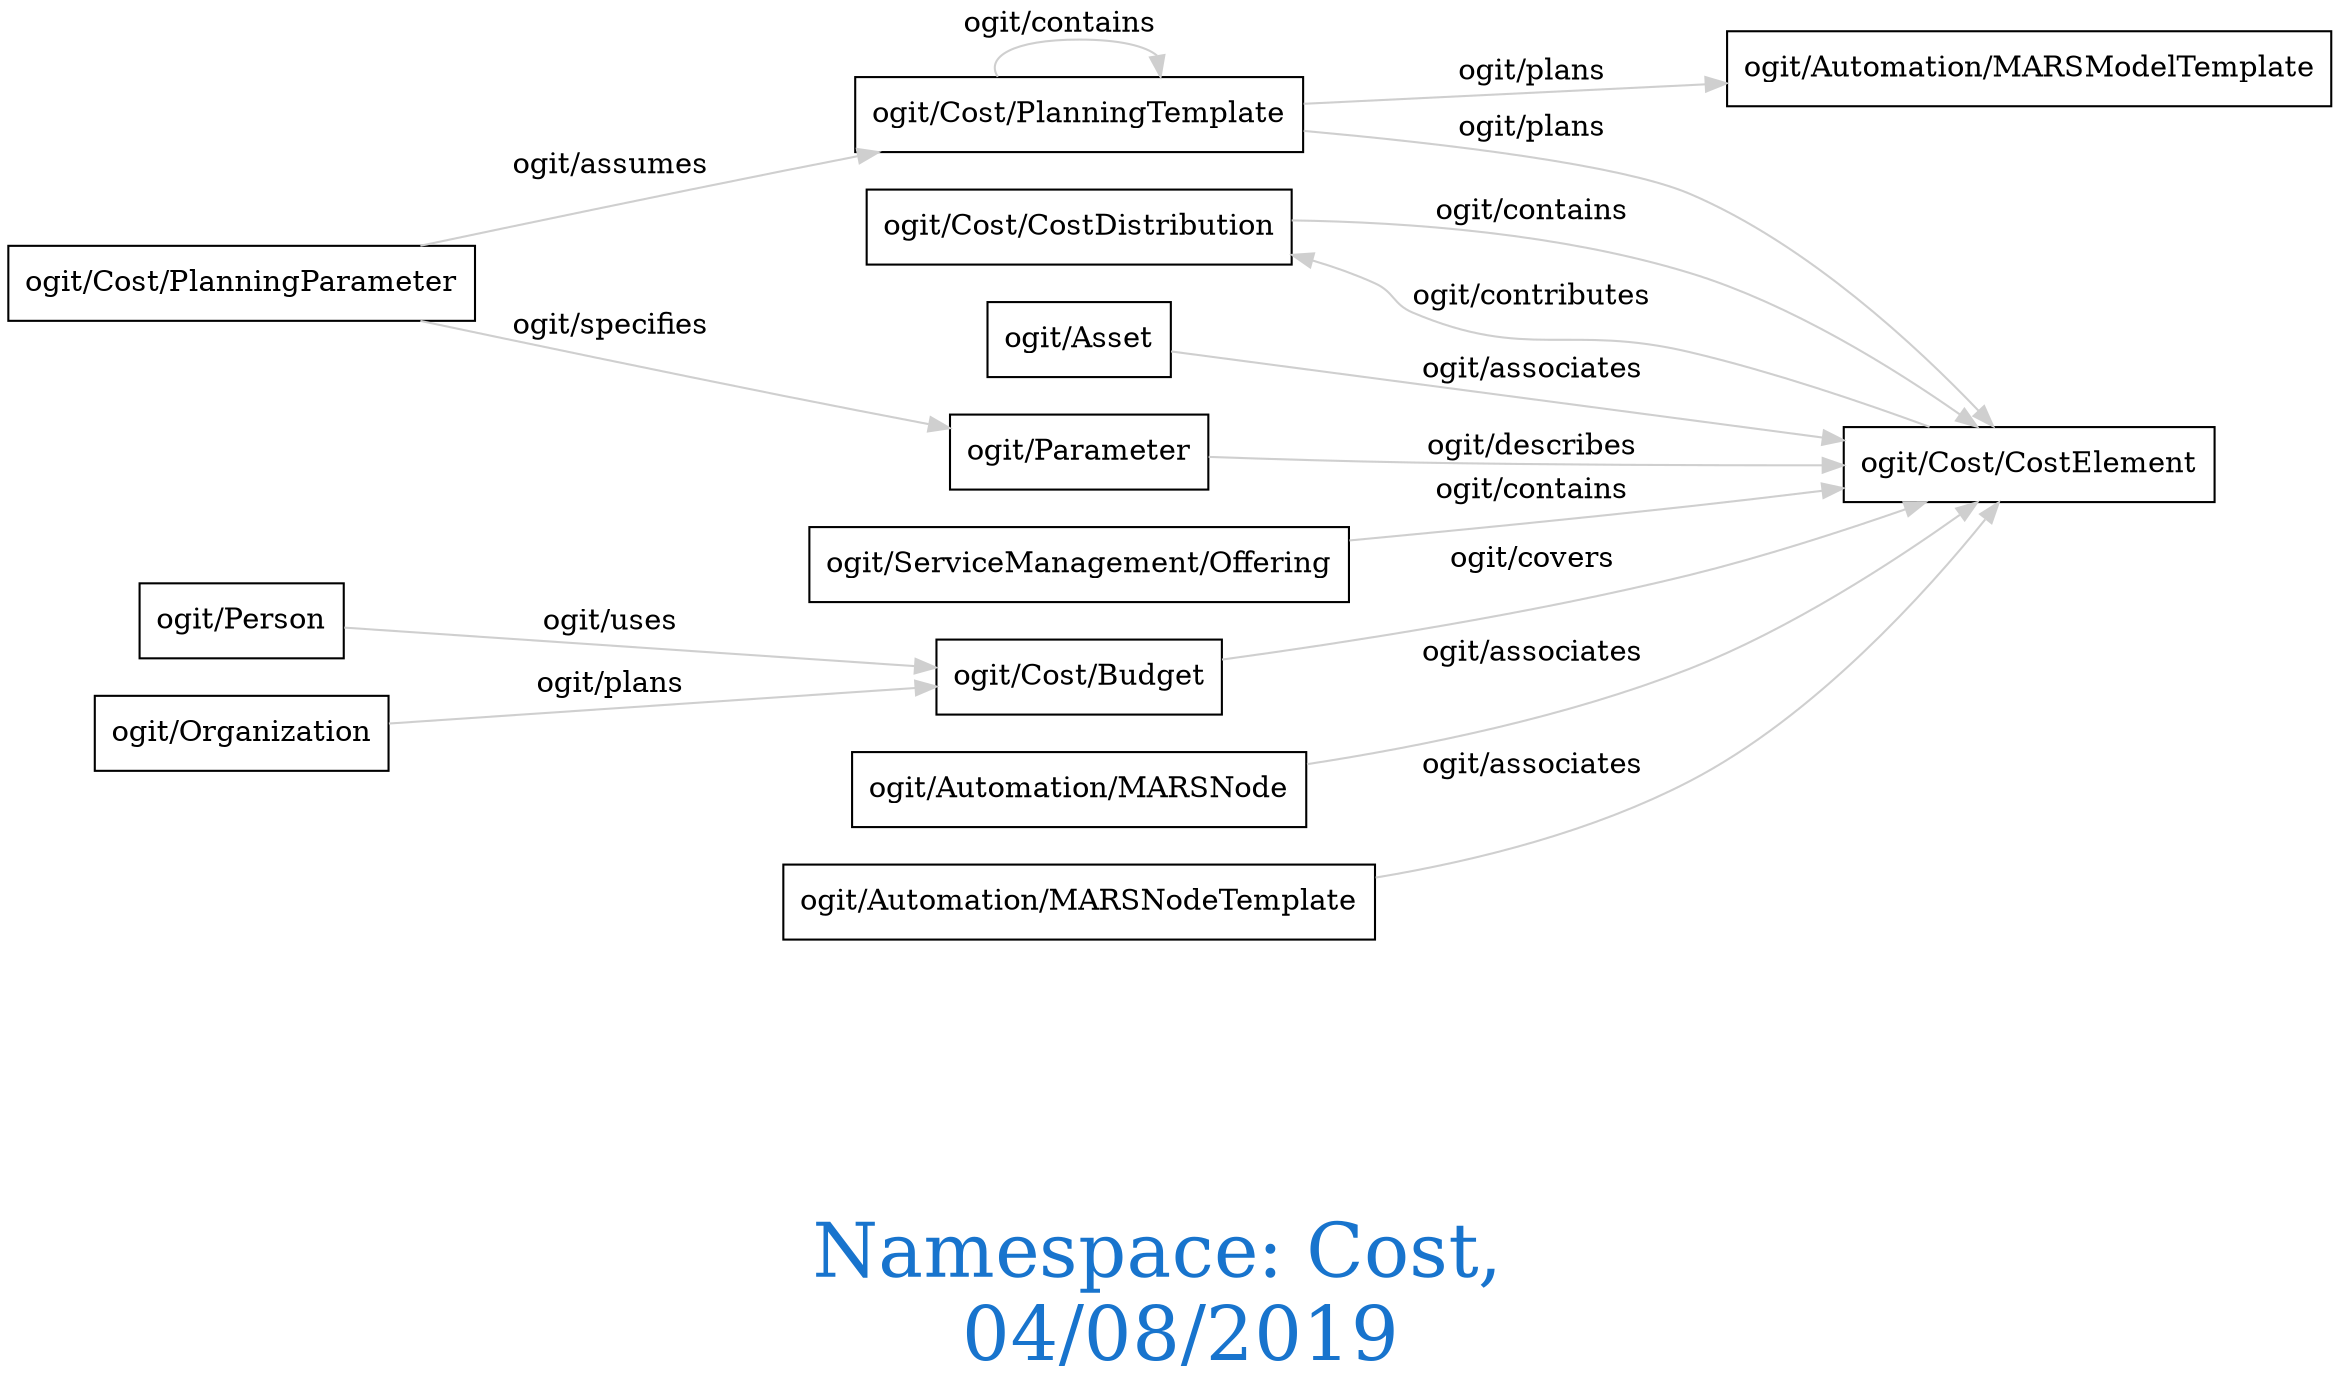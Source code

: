 digraph OGIT_ontology {
 graph [ rankdir= LR,fontsize = 36,
fontcolor= dodgerblue3,label = "\n\n\nNamespace: Cost, \n 04/08/2019"];
node[shape=polygon];
edge [  color="gray81"];

   "ogit/Cost/CostDistribution" -> "ogit/Cost/CostElement" [label="ogit/contains    "];
   "ogit/Cost/PlanningTemplate" -> "ogit/Cost/PlanningTemplate" [label="ogit/contains    "];
   "ogit/ServiceManagement/Offering" -> "ogit/Cost/CostElement" [label="ogit/contains    "];
   "ogit/Cost/PlanningParameter" -> "ogit/Parameter" [label="ogit/specifies    "];
   "ogit/Cost/Budget" -> "ogit/Cost/CostElement" [label="ogit/covers    "];
   "ogit/Parameter" -> "ogit/Cost/CostElement" [label="ogit/describes    "];
   "ogit/Cost/CostElement" -> "ogit/Cost/CostDistribution" [label="ogit/contributes    "];
   "ogit/Automation/MARSNode" -> "ogit/Cost/CostElement" [label="ogit/associates    "];
   "ogit/Automation/MARSNodeTemplate" -> "ogit/Cost/CostElement" [label="ogit/associates    "];
   "ogit/Asset" -> "ogit/Cost/CostElement" [label="ogit/associates    "];
   "ogit/Person" -> "ogit/Cost/Budget" [label="ogit/uses    "];
   "ogit/Cost/PlanningTemplate" -> "ogit/Automation/MARSModelTemplate" [label="ogit/plans    "];
   "ogit/Cost/PlanningTemplate" -> "ogit/Cost/CostElement" [label="ogit/plans    "];
   "ogit/Organization" -> "ogit/Cost/Budget" [label="ogit/plans    "];
   "ogit/Cost/PlanningParameter" -> "ogit/Cost/PlanningTemplate" [label="ogit/assumes    "];
}
